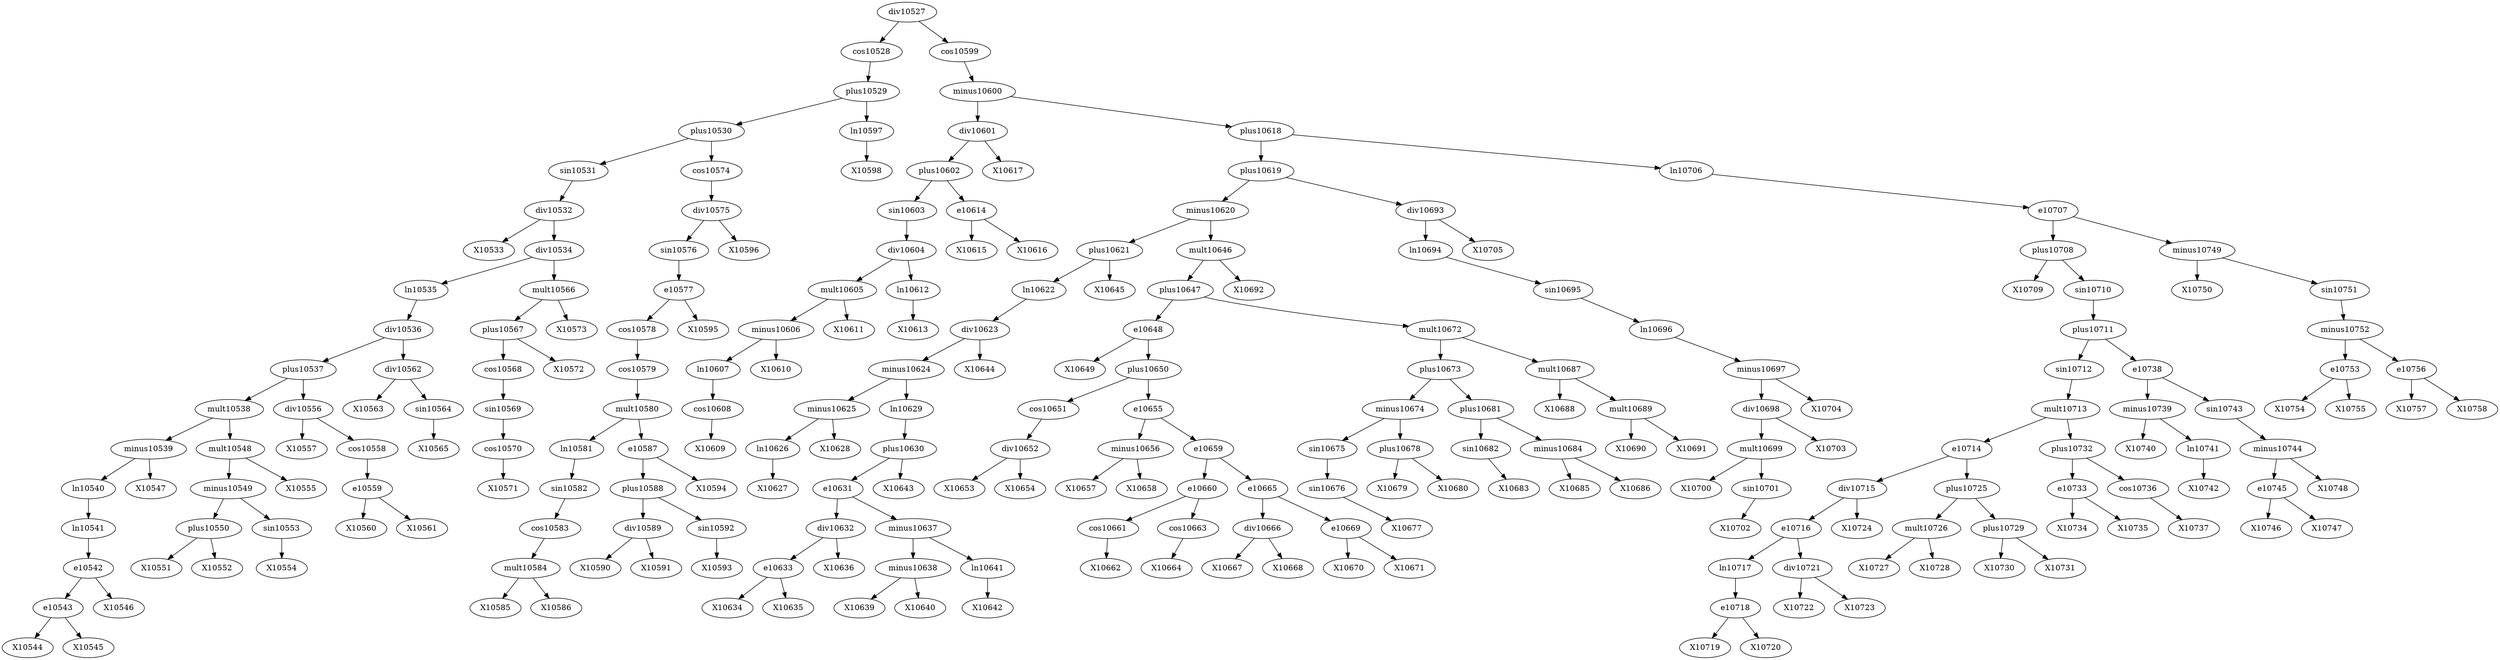 digraph T {
	div10532 -> X10533
	e10543 -> X10544
	e10543 -> X10545
	e10542 -> e10543
	e10542 -> X10546
	ln10541 -> e10542
	ln10540 -> ln10541
	minus10539 -> ln10540
	minus10539 -> X10547
	mult10538 -> minus10539
	plus10550 -> X10551
	plus10550 -> X10552
	minus10549 -> plus10550
	sin10553 -> X10554
	minus10549 -> sin10553
	mult10548 -> minus10549
	mult10548 -> X10555
	mult10538 -> mult10548
	plus10537 -> mult10538
	div10556 -> X10557
	e10559 -> X10560
	e10559 -> X10561
	cos10558 -> e10559
	div10556 -> cos10558
	plus10537 -> div10556
	div10536 -> plus10537
	div10562 -> X10563
	sin10564 -> X10565
	div10562 -> sin10564
	div10536 -> div10562
	ln10535 -> div10536
	div10534 -> ln10535
	cos10570 -> X10571
	sin10569 -> cos10570
	cos10568 -> sin10569
	plus10567 -> cos10568
	plus10567 -> X10572
	mult10566 -> plus10567
	mult10566 -> X10573
	div10534 -> mult10566
	div10532 -> div10534
	sin10531 -> div10532
	plus10530 -> sin10531
	mult10584 -> X10585
	mult10584 -> X10586
	cos10583 -> mult10584
	sin10582 -> cos10583
	ln10581 -> sin10582
	mult10580 -> ln10581
	div10589 -> X10590
	div10589 -> X10591
	plus10588 -> div10589
	sin10592 -> X10593
	plus10588 -> sin10592
	e10587 -> plus10588
	e10587 -> X10594
	mult10580 -> e10587
	cos10579 -> mult10580
	cos10578 -> cos10579
	e10577 -> cos10578
	e10577 -> X10595
	sin10576 -> e10577
	div10575 -> sin10576
	div10575 -> X10596
	cos10574 -> div10575
	plus10530 -> cos10574
	plus10529 -> plus10530
	ln10597 -> X10598
	plus10529 -> ln10597
	cos10528 -> plus10529
	div10527 -> cos10528
	cos10608 -> X10609
	ln10607 -> cos10608
	minus10606 -> ln10607
	minus10606 -> X10610
	mult10605 -> minus10606
	mult10605 -> X10611
	div10604 -> mult10605
	ln10612 -> X10613
	div10604 -> ln10612
	sin10603 -> div10604
	plus10602 -> sin10603
	e10614 -> X10615
	e10614 -> X10616
	plus10602 -> e10614
	div10601 -> plus10602
	div10601 -> X10617
	minus10600 -> div10601
	ln10626 -> X10627
	minus10625 -> ln10626
	minus10625 -> X10628
	minus10624 -> minus10625
	e10633 -> X10634
	e10633 -> X10635
	div10632 -> e10633
	div10632 -> X10636
	e10631 -> div10632
	minus10638 -> X10639
	minus10638 -> X10640
	minus10637 -> minus10638
	ln10641 -> X10642
	minus10637 -> ln10641
	e10631 -> minus10637
	plus10630 -> e10631
	plus10630 -> X10643
	ln10629 -> plus10630
	minus10624 -> ln10629
	div10623 -> minus10624
	div10623 -> X10644
	ln10622 -> div10623
	plus10621 -> ln10622
	plus10621 -> X10645
	minus10620 -> plus10621
	e10648 -> X10649
	div10652 -> X10653
	div10652 -> X10654
	cos10651 -> div10652
	plus10650 -> cos10651
	minus10656 -> X10657
	minus10656 -> X10658
	e10655 -> minus10656
	cos10661 -> X10662
	e10660 -> cos10661
	cos10663 -> X10664
	e10660 -> cos10663
	e10659 -> e10660
	div10666 -> X10667
	div10666 -> X10668
	e10665 -> div10666
	e10669 -> X10670
	e10669 -> X10671
	e10665 -> e10669
	e10659 -> e10665
	e10655 -> e10659
	plus10650 -> e10655
	e10648 -> plus10650
	plus10647 -> e10648
	sin10676 -> X10677
	sin10675 -> sin10676
	minus10674 -> sin10675
	plus10678 -> X10679
	plus10678 -> X10680
	minus10674 -> plus10678
	plus10673 -> minus10674
	sin10682 -> X10683
	plus10681 -> sin10682
	minus10684 -> X10685
	minus10684 -> X10686
	plus10681 -> minus10684
	plus10673 -> plus10681
	mult10672 -> plus10673
	mult10687 -> X10688
	mult10689 -> X10690
	mult10689 -> X10691
	mult10687 -> mult10689
	mult10672 -> mult10687
	plus10647 -> mult10672
	mult10646 -> plus10647
	mult10646 -> X10692
	minus10620 -> mult10646
	plus10619 -> minus10620
	mult10699 -> X10700
	sin10701 -> X10702
	mult10699 -> sin10701
	div10698 -> mult10699
	div10698 -> X10703
	minus10697 -> div10698
	minus10697 -> X10704
	ln10696 -> minus10697
	sin10695 -> ln10696
	ln10694 -> sin10695
	div10693 -> ln10694
	div10693 -> X10705
	plus10619 -> div10693
	plus10618 -> plus10619
	plus10708 -> X10709
	e10718 -> X10719
	e10718 -> X10720
	ln10717 -> e10718
	e10716 -> ln10717
	div10721 -> X10722
	div10721 -> X10723
	e10716 -> div10721
	div10715 -> e10716
	div10715 -> X10724
	e10714 -> div10715
	mult10726 -> X10727
	mult10726 -> X10728
	plus10725 -> mult10726
	plus10729 -> X10730
	plus10729 -> X10731
	plus10725 -> plus10729
	e10714 -> plus10725
	mult10713 -> e10714
	e10733 -> X10734
	e10733 -> X10735
	plus10732 -> e10733
	cos10736 -> X10737
	plus10732 -> cos10736
	mult10713 -> plus10732
	sin10712 -> mult10713
	plus10711 -> sin10712
	minus10739 -> X10740
	ln10741 -> X10742
	minus10739 -> ln10741
	e10738 -> minus10739
	e10745 -> X10746
	e10745 -> X10747
	minus10744 -> e10745
	minus10744 -> X10748
	sin10743 -> minus10744
	e10738 -> sin10743
	plus10711 -> e10738
	sin10710 -> plus10711
	plus10708 -> sin10710
	e10707 -> plus10708
	minus10749 -> X10750
	e10753 -> X10754
	e10753 -> X10755
	minus10752 -> e10753
	e10756 -> X10757
	e10756 -> X10758
	minus10752 -> e10756
	sin10751 -> minus10752
	minus10749 -> sin10751
	e10707 -> minus10749
	ln10706 -> e10707
	plus10618 -> ln10706
	minus10600 -> plus10618
	cos10599 -> minus10600
	div10527 -> cos10599
}
